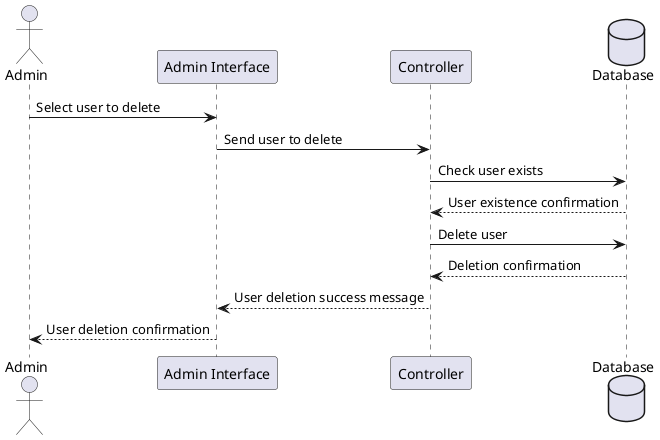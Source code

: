 @startuml
actor Admin
participant "Admin Interface" as AdminUI
participant "Controller" as Controller
database "Database" as DB

Admin -> AdminUI: Select user to delete
AdminUI -> Controller: Send user to delete
Controller -> DB: Check user exists
DB --> Controller: User existence confirmation
Controller -> DB: Delete user
DB --> Controller: Deletion confirmation
Controller --> AdminUI: User deletion success message
AdminUI --> Admin: User deletion confirmation
@enduml